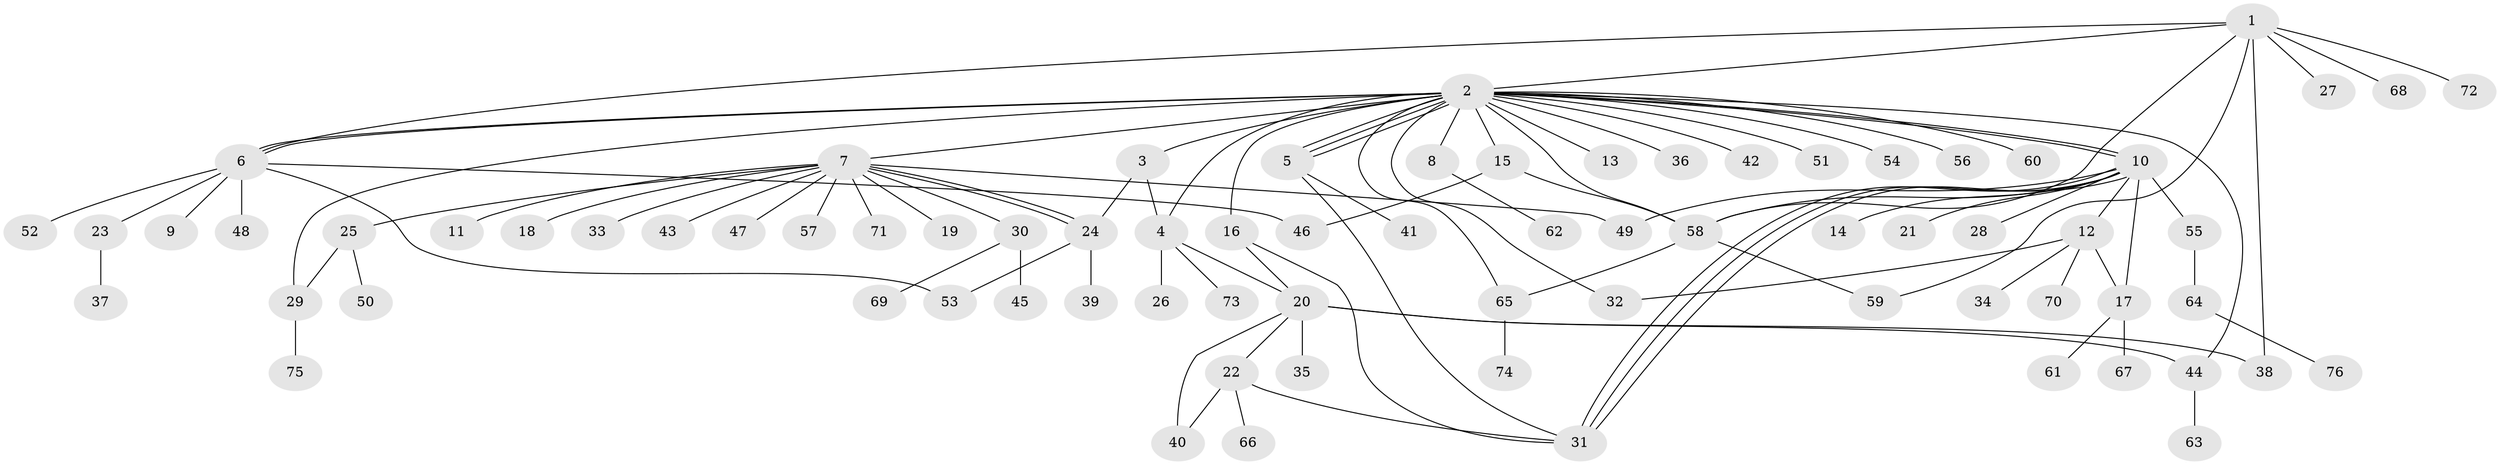 // coarse degree distribution, {1: 0.8, 2: 0.1111111111111111, 5: 0.022222222222222223, 22: 0.022222222222222223, 17: 0.022222222222222223, 4: 0.022222222222222223}
// Generated by graph-tools (version 1.1) at 2025/50/03/04/25 21:50:40]
// undirected, 76 vertices, 103 edges
graph export_dot {
graph [start="1"]
  node [color=gray90,style=filled];
  1;
  2;
  3;
  4;
  5;
  6;
  7;
  8;
  9;
  10;
  11;
  12;
  13;
  14;
  15;
  16;
  17;
  18;
  19;
  20;
  21;
  22;
  23;
  24;
  25;
  26;
  27;
  28;
  29;
  30;
  31;
  32;
  33;
  34;
  35;
  36;
  37;
  38;
  39;
  40;
  41;
  42;
  43;
  44;
  45;
  46;
  47;
  48;
  49;
  50;
  51;
  52;
  53;
  54;
  55;
  56;
  57;
  58;
  59;
  60;
  61;
  62;
  63;
  64;
  65;
  66;
  67;
  68;
  69;
  70;
  71;
  72;
  73;
  74;
  75;
  76;
  1 -- 2;
  1 -- 6;
  1 -- 27;
  1 -- 38;
  1 -- 58;
  1 -- 59;
  1 -- 68;
  1 -- 72;
  2 -- 3;
  2 -- 4;
  2 -- 5;
  2 -- 5;
  2 -- 5;
  2 -- 6;
  2 -- 6;
  2 -- 7;
  2 -- 8;
  2 -- 10;
  2 -- 10;
  2 -- 13;
  2 -- 15;
  2 -- 16;
  2 -- 29;
  2 -- 32;
  2 -- 36;
  2 -- 42;
  2 -- 44;
  2 -- 51;
  2 -- 54;
  2 -- 56;
  2 -- 58;
  2 -- 60;
  2 -- 65;
  3 -- 4;
  3 -- 24;
  4 -- 20;
  4 -- 26;
  4 -- 73;
  5 -- 31;
  5 -- 41;
  6 -- 9;
  6 -- 23;
  6 -- 46;
  6 -- 48;
  6 -- 52;
  6 -- 53;
  7 -- 11;
  7 -- 18;
  7 -- 19;
  7 -- 24;
  7 -- 24;
  7 -- 25;
  7 -- 30;
  7 -- 33;
  7 -- 43;
  7 -- 47;
  7 -- 49;
  7 -- 57;
  7 -- 71;
  8 -- 62;
  10 -- 12;
  10 -- 14;
  10 -- 17;
  10 -- 21;
  10 -- 28;
  10 -- 31;
  10 -- 31;
  10 -- 31;
  10 -- 49;
  10 -- 55;
  10 -- 58;
  12 -- 17;
  12 -- 32;
  12 -- 34;
  12 -- 70;
  15 -- 46;
  15 -- 58;
  16 -- 20;
  16 -- 31;
  17 -- 61;
  17 -- 67;
  20 -- 22;
  20 -- 35;
  20 -- 38;
  20 -- 40;
  20 -- 44;
  22 -- 31;
  22 -- 40;
  22 -- 66;
  23 -- 37;
  24 -- 39;
  24 -- 53;
  25 -- 29;
  25 -- 50;
  29 -- 75;
  30 -- 45;
  30 -- 69;
  44 -- 63;
  55 -- 64;
  58 -- 59;
  58 -- 65;
  64 -- 76;
  65 -- 74;
}
